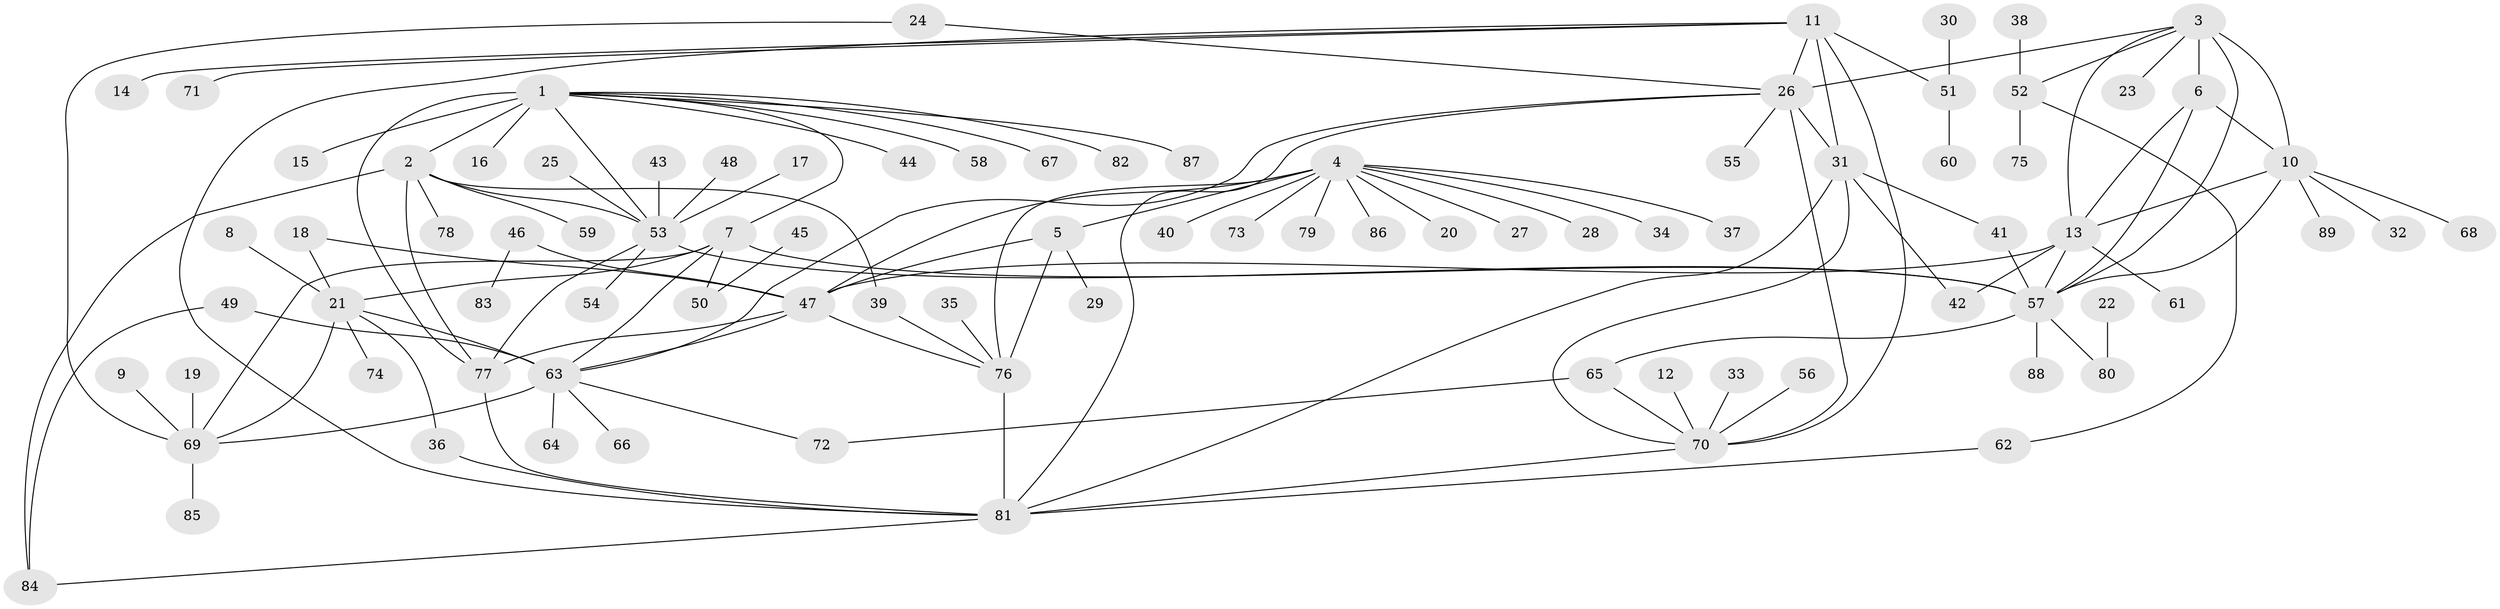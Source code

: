// original degree distribution, {11: 0.015873015873015872, 8: 0.03968253968253968, 7: 0.015873015873015872, 6: 0.047619047619047616, 12: 0.015873015873015872, 9: 0.05555555555555555, 13: 0.007936507936507936, 10: 0.031746031746031744, 5: 0.015873015873015872, 1: 0.5793650793650794, 2: 0.12698412698412698, 3: 0.023809523809523808, 4: 0.023809523809523808}
// Generated by graph-tools (version 1.1) at 2025/37/03/04/25 23:37:39]
// undirected, 89 vertices, 126 edges
graph export_dot {
  node [color=gray90,style=filled];
  1;
  2;
  3;
  4;
  5;
  6;
  7;
  8;
  9;
  10;
  11;
  12;
  13;
  14;
  15;
  16;
  17;
  18;
  19;
  20;
  21;
  22;
  23;
  24;
  25;
  26;
  27;
  28;
  29;
  30;
  31;
  32;
  33;
  34;
  35;
  36;
  37;
  38;
  39;
  40;
  41;
  42;
  43;
  44;
  45;
  46;
  47;
  48;
  49;
  50;
  51;
  52;
  53;
  54;
  55;
  56;
  57;
  58;
  59;
  60;
  61;
  62;
  63;
  64;
  65;
  66;
  67;
  68;
  69;
  70;
  71;
  72;
  73;
  74;
  75;
  76;
  77;
  78;
  79;
  80;
  81;
  82;
  83;
  84;
  85;
  86;
  87;
  88;
  89;
  1 -- 2 [weight=4.0];
  1 -- 7 [weight=1.0];
  1 -- 15 [weight=1.0];
  1 -- 16 [weight=1.0];
  1 -- 44 [weight=1.0];
  1 -- 53 [weight=2.0];
  1 -- 58 [weight=1.0];
  1 -- 67 [weight=1.0];
  1 -- 77 [weight=2.0];
  1 -- 82 [weight=1.0];
  1 -- 87 [weight=1.0];
  2 -- 39 [weight=1.0];
  2 -- 53 [weight=2.0];
  2 -- 59 [weight=1.0];
  2 -- 77 [weight=2.0];
  2 -- 78 [weight=1.0];
  2 -- 84 [weight=1.0];
  3 -- 6 [weight=2.0];
  3 -- 10 [weight=2.0];
  3 -- 13 [weight=2.0];
  3 -- 23 [weight=1.0];
  3 -- 26 [weight=1.0];
  3 -- 52 [weight=1.0];
  3 -- 57 [weight=2.0];
  4 -- 5 [weight=4.0];
  4 -- 20 [weight=1.0];
  4 -- 27 [weight=1.0];
  4 -- 28 [weight=1.0];
  4 -- 34 [weight=1.0];
  4 -- 37 [weight=1.0];
  4 -- 40 [weight=1.0];
  4 -- 47 [weight=2.0];
  4 -- 73 [weight=1.0];
  4 -- 76 [weight=2.0];
  4 -- 79 [weight=1.0];
  4 -- 86 [weight=1.0];
  5 -- 29 [weight=1.0];
  5 -- 47 [weight=2.0];
  5 -- 76 [weight=2.0];
  6 -- 10 [weight=1.0];
  6 -- 13 [weight=1.0];
  6 -- 57 [weight=1.0];
  7 -- 21 [weight=2.0];
  7 -- 50 [weight=1.0];
  7 -- 57 [weight=1.0];
  7 -- 63 [weight=2.0];
  7 -- 69 [weight=1.0];
  8 -- 21 [weight=1.0];
  9 -- 69 [weight=1.0];
  10 -- 13 [weight=1.0];
  10 -- 32 [weight=1.0];
  10 -- 57 [weight=1.0];
  10 -- 68 [weight=1.0];
  10 -- 89 [weight=1.0];
  11 -- 14 [weight=1.0];
  11 -- 26 [weight=1.0];
  11 -- 31 [weight=1.0];
  11 -- 51 [weight=1.0];
  11 -- 70 [weight=2.0];
  11 -- 71 [weight=1.0];
  11 -- 81 [weight=1.0];
  12 -- 70 [weight=1.0];
  13 -- 42 [weight=1.0];
  13 -- 47 [weight=1.0];
  13 -- 57 [weight=1.0];
  13 -- 61 [weight=1.0];
  17 -- 53 [weight=1.0];
  18 -- 21 [weight=1.0];
  18 -- 47 [weight=1.0];
  19 -- 69 [weight=1.0];
  21 -- 36 [weight=1.0];
  21 -- 63 [weight=4.0];
  21 -- 69 [weight=2.0];
  21 -- 74 [weight=1.0];
  22 -- 80 [weight=1.0];
  24 -- 26 [weight=1.0];
  24 -- 69 [weight=1.0];
  25 -- 53 [weight=1.0];
  26 -- 31 [weight=1.0];
  26 -- 55 [weight=1.0];
  26 -- 63 [weight=1.0];
  26 -- 70 [weight=2.0];
  26 -- 81 [weight=1.0];
  30 -- 51 [weight=1.0];
  31 -- 41 [weight=1.0];
  31 -- 42 [weight=1.0];
  31 -- 70 [weight=2.0];
  31 -- 81 [weight=1.0];
  33 -- 70 [weight=1.0];
  35 -- 76 [weight=1.0];
  36 -- 81 [weight=1.0];
  38 -- 52 [weight=1.0];
  39 -- 76 [weight=1.0];
  41 -- 57 [weight=1.0];
  43 -- 53 [weight=1.0];
  45 -- 50 [weight=1.0];
  46 -- 47 [weight=1.0];
  46 -- 83 [weight=1.0];
  47 -- 63 [weight=2.0];
  47 -- 76 [weight=1.0];
  47 -- 77 [weight=1.0];
  48 -- 53 [weight=1.0];
  49 -- 63 [weight=1.0];
  49 -- 84 [weight=1.0];
  51 -- 60 [weight=1.0];
  52 -- 62 [weight=1.0];
  52 -- 75 [weight=1.0];
  53 -- 54 [weight=1.0];
  53 -- 57 [weight=1.0];
  53 -- 77 [weight=1.0];
  56 -- 70 [weight=1.0];
  57 -- 65 [weight=1.0];
  57 -- 80 [weight=1.0];
  57 -- 88 [weight=1.0];
  62 -- 81 [weight=1.0];
  63 -- 64 [weight=1.0];
  63 -- 66 [weight=1.0];
  63 -- 69 [weight=2.0];
  63 -- 72 [weight=1.0];
  65 -- 70 [weight=1.0];
  65 -- 72 [weight=1.0];
  69 -- 85 [weight=1.0];
  70 -- 81 [weight=2.0];
  76 -- 81 [weight=1.0];
  77 -- 81 [weight=2.0];
  81 -- 84 [weight=1.0];
}
